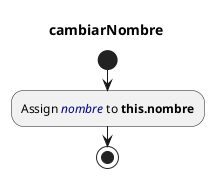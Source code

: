 @startuml
title cambiarNombre
start
:Assign <color:darkblue><i>nombre</i></color> to <b>this.nombre</b>;
stop
@enduml
